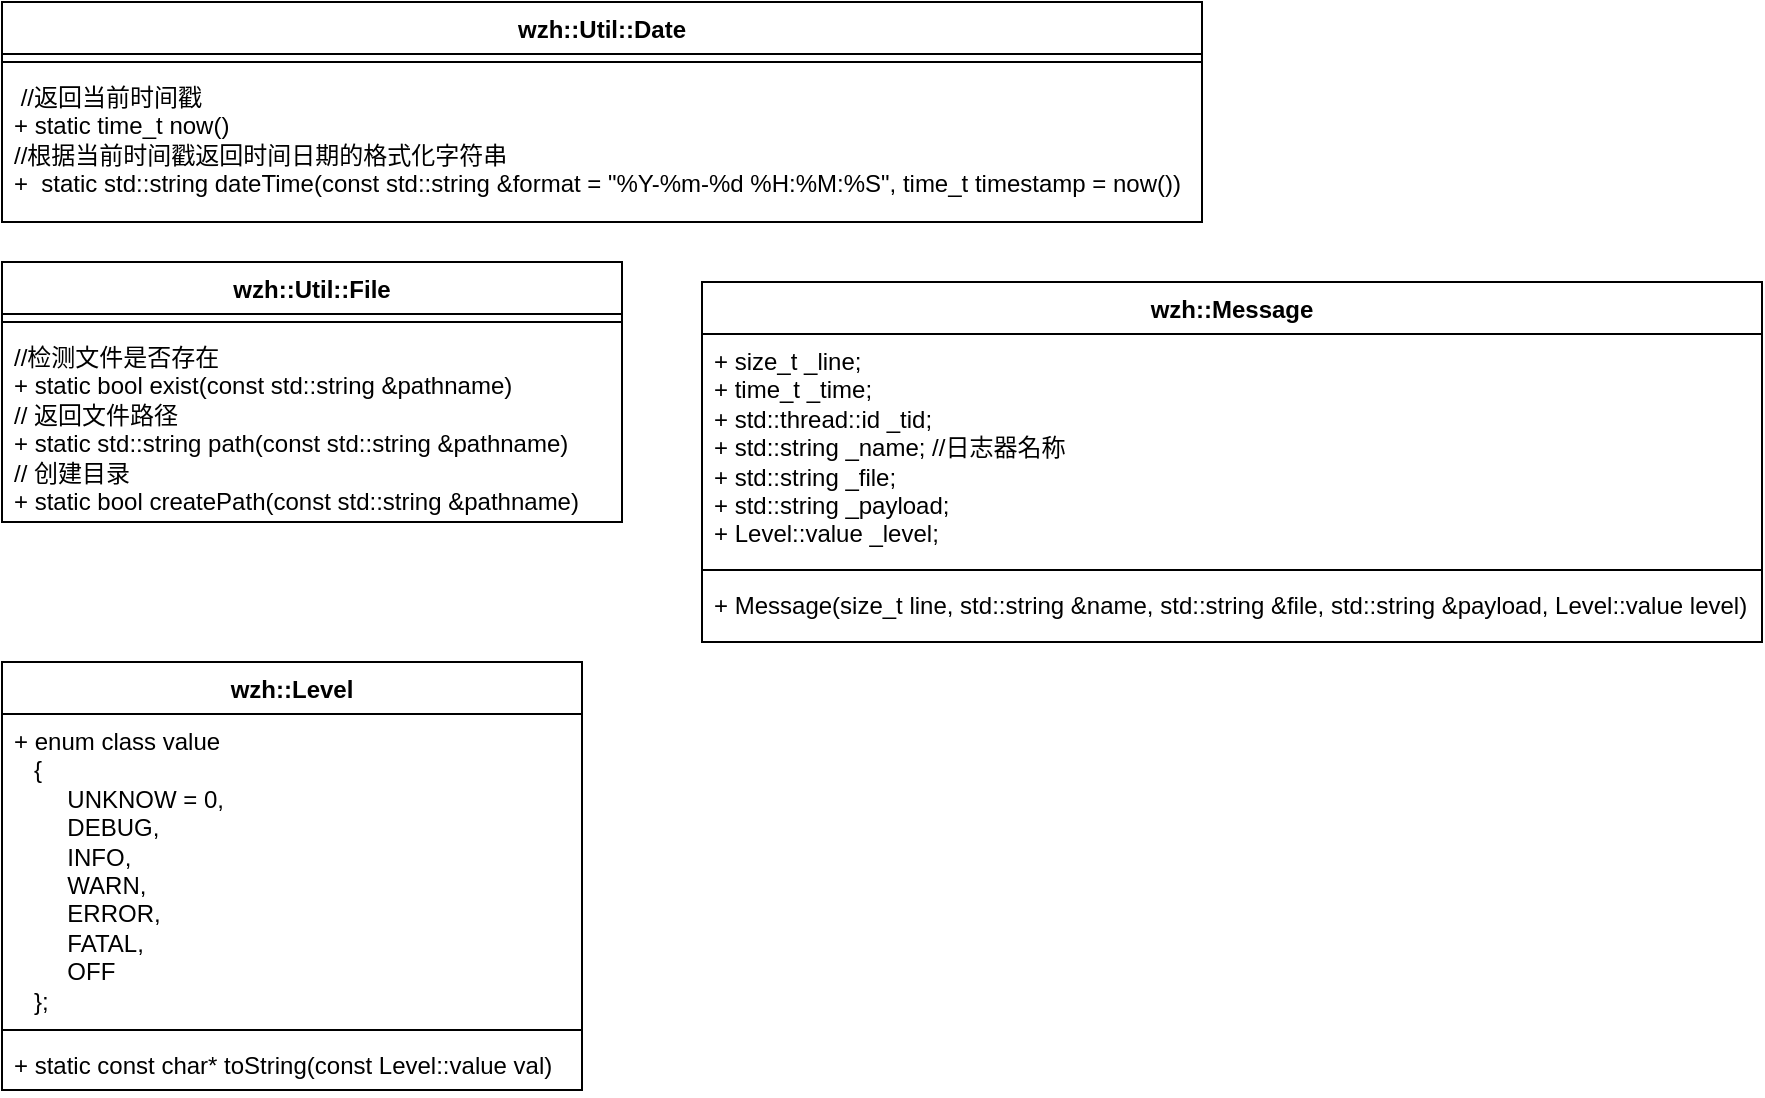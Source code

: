 <mxfile version="27.1.6">
  <diagram name="Page-1" id="0783ab3e-0a74-02c8-0abd-f7b4e66b4bec">
    <mxGraphModel dx="1833" dy="1644" grid="1" gridSize="10" guides="1" tooltips="1" connect="1" arrows="1" fold="1" page="1" pageScale="1" pageWidth="850" pageHeight="1100" background="none" math="0" shadow="0">
      <root>
        <mxCell id="0" />
        <mxCell id="1" parent="0" />
        <mxCell id="A5cPuoOQGIZ8REnbMsVx-27" value="wzh::Util::Date" style="swimlane;fontStyle=1;align=center;verticalAlign=top;childLayout=stackLayout;horizontal=1;startSize=26;horizontalStack=0;resizeParent=1;resizeParentMax=0;resizeLast=0;collapsible=1;marginBottom=0;whiteSpace=wrap;html=1;" vertex="1" parent="1">
          <mxGeometry x="-140" y="-20" width="600" height="110" as="geometry" />
        </mxCell>
        <mxCell id="A5cPuoOQGIZ8REnbMsVx-29" value="" style="line;strokeWidth=1;fillColor=none;align=left;verticalAlign=middle;spacingTop=-1;spacingLeft=3;spacingRight=3;rotatable=0;labelPosition=right;points=[];portConstraint=eastwest;strokeColor=inherit;" vertex="1" parent="A5cPuoOQGIZ8REnbMsVx-27">
          <mxGeometry y="26" width="600" height="8" as="geometry" />
        </mxCell>
        <mxCell id="A5cPuoOQGIZ8REnbMsVx-30" value="&lt;div&gt;&amp;nbsp;//返回当前时间戳&lt;/div&gt;&lt;div&gt;+&amp;nbsp;static time_t now()&lt;/div&gt;&lt;div&gt;//根据当前时间戳返回时间日期的格式化字符串&lt;/div&gt;&lt;div&gt;+&amp;nbsp;&amp;nbsp;static std::string dateTime(const std::string &amp;amp;format = &quot;%Y-%m-%d %H:%M:%S&quot;, time_t timestamp = now())&lt;/div&gt;" style="text;align=left;verticalAlign=top;spacingLeft=4;spacingRight=4;overflow=hidden;rotatable=0;points=[[0,0.5],[1,0.5]];portConstraint=eastwest;whiteSpace=wrap;html=1;" vertex="1" parent="A5cPuoOQGIZ8REnbMsVx-27">
          <mxGeometry y="34" width="600" height="76" as="geometry" />
        </mxCell>
        <mxCell id="A5cPuoOQGIZ8REnbMsVx-39" value="wzh::Util::File" style="swimlane;fontStyle=1;align=center;verticalAlign=top;childLayout=stackLayout;horizontal=1;startSize=26;horizontalStack=0;resizeParent=1;resizeParentMax=0;resizeLast=0;collapsible=1;marginBottom=0;whiteSpace=wrap;html=1;" vertex="1" parent="1">
          <mxGeometry x="-140" y="110" width="310" height="130" as="geometry" />
        </mxCell>
        <mxCell id="A5cPuoOQGIZ8REnbMsVx-41" value="" style="line;strokeWidth=1;fillColor=none;align=left;verticalAlign=middle;spacingTop=-1;spacingLeft=3;spacingRight=3;rotatable=0;labelPosition=right;points=[];portConstraint=eastwest;strokeColor=inherit;" vertex="1" parent="A5cPuoOQGIZ8REnbMsVx-39">
          <mxGeometry y="26" width="310" height="8" as="geometry" />
        </mxCell>
        <mxCell id="A5cPuoOQGIZ8REnbMsVx-42" value="//检测文件是否存在&lt;div&gt;+&amp;nbsp;static bool exist(const std::string &amp;amp;pathname)&lt;/div&gt;&lt;div&gt;// 返回文件路径&lt;/div&gt;&lt;div&gt;+&amp;nbsp;static std::string path(const std::string &amp;amp;pathname)&lt;/div&gt;&lt;div&gt;// 创建目录&amp;nbsp;&lt;/div&gt;&lt;div&gt;+&amp;nbsp;static bool createPath(const std::string &amp;amp;pathname)&lt;/div&gt;" style="text;strokeColor=none;fillColor=none;align=left;verticalAlign=top;spacingLeft=4;spacingRight=4;overflow=hidden;rotatable=0;points=[[0,0.5],[1,0.5]];portConstraint=eastwest;whiteSpace=wrap;html=1;" vertex="1" parent="A5cPuoOQGIZ8REnbMsVx-39">
          <mxGeometry y="34" width="310" height="96" as="geometry" />
        </mxCell>
        <mxCell id="A5cPuoOQGIZ8REnbMsVx-43" value="wzh::Message" style="swimlane;fontStyle=1;align=center;verticalAlign=top;childLayout=stackLayout;horizontal=1;startSize=26;horizontalStack=0;resizeParent=1;resizeParentMax=0;resizeLast=0;collapsible=1;marginBottom=0;whiteSpace=wrap;html=1;" vertex="1" parent="1">
          <mxGeometry x="210" y="120" width="530" height="180" as="geometry" />
        </mxCell>
        <mxCell id="A5cPuoOQGIZ8REnbMsVx-44" value="&lt;div&gt;+ size_t _line;&lt;/div&gt;&lt;div&gt;+ time_t _time;&lt;/div&gt;&lt;div&gt;+ std::thread::id _tid;&lt;/div&gt;&lt;div&gt;+ std::string _name; //日志器名称&lt;/div&gt;&lt;div&gt;+ std::string _file;&lt;/div&gt;&lt;div&gt;+ std::string _payload;&lt;/div&gt;&lt;div&gt;+ Level::value _level;&lt;/div&gt;" style="text;strokeColor=none;fillColor=none;align=left;verticalAlign=top;spacingLeft=4;spacingRight=4;overflow=hidden;rotatable=0;points=[[0,0.5],[1,0.5]];portConstraint=eastwest;whiteSpace=wrap;html=1;" vertex="1" parent="A5cPuoOQGIZ8REnbMsVx-43">
          <mxGeometry y="26" width="530" height="114" as="geometry" />
        </mxCell>
        <mxCell id="A5cPuoOQGIZ8REnbMsVx-45" value="" style="line;strokeWidth=1;fillColor=none;align=left;verticalAlign=middle;spacingTop=-1;spacingLeft=3;spacingRight=3;rotatable=0;labelPosition=right;points=[];portConstraint=eastwest;strokeColor=inherit;" vertex="1" parent="A5cPuoOQGIZ8REnbMsVx-43">
          <mxGeometry y="140" width="530" height="8" as="geometry" />
        </mxCell>
        <mxCell id="A5cPuoOQGIZ8REnbMsVx-46" value="+&amp;nbsp;&lt;span style=&quot;background-color: transparent;&quot;&gt;Message(size_t line, std::string &amp;amp;name, std::string &amp;amp;file,&amp;nbsp;&lt;/span&gt;&lt;span style=&quot;background-color: transparent; color: light-dark(rgb(0, 0, 0), rgb(255, 255, 255));&quot;&gt;std::string &amp;amp;payload, Level::value level)&lt;/span&gt;" style="text;strokeColor=none;fillColor=none;align=left;verticalAlign=top;spacingLeft=4;spacingRight=4;overflow=hidden;rotatable=0;points=[[0,0.5],[1,0.5]];portConstraint=eastwest;whiteSpace=wrap;html=1;" vertex="1" parent="A5cPuoOQGIZ8REnbMsVx-43">
          <mxGeometry y="148" width="530" height="32" as="geometry" />
        </mxCell>
        <mxCell id="A5cPuoOQGIZ8REnbMsVx-47" value="wzh::Level" style="swimlane;fontStyle=1;align=center;verticalAlign=top;childLayout=stackLayout;horizontal=1;startSize=26;horizontalStack=0;resizeParent=1;resizeParentMax=0;resizeLast=0;collapsible=1;marginBottom=0;whiteSpace=wrap;html=1;" vertex="1" parent="1">
          <mxGeometry x="-140" y="310" width="290" height="214" as="geometry" />
        </mxCell>
        <mxCell id="A5cPuoOQGIZ8REnbMsVx-48" value="+&amp;nbsp;&lt;span style=&quot;background-color: transparent;&quot;&gt;enum class value&lt;/span&gt;&lt;div&gt;&amp;nbsp; &amp;nbsp;{&lt;/div&gt;&lt;div&gt;&amp;nbsp; &amp;nbsp; &amp;nbsp; &amp;nbsp; UNKNOW = 0,&lt;/div&gt;&lt;div&gt;&amp;nbsp; &amp;nbsp; &amp;nbsp; &amp;nbsp; DEBUG,&lt;/div&gt;&lt;div&gt;&amp;nbsp; &amp;nbsp; &amp;nbsp; &amp;nbsp; INFO,&lt;/div&gt;&lt;div&gt;&amp;nbsp; &amp;nbsp; &amp;nbsp; &amp;nbsp; WARN,&lt;/div&gt;&lt;div&gt;&amp;nbsp; &amp;nbsp; &amp;nbsp; &amp;nbsp; ERROR,&lt;/div&gt;&lt;div&gt;&amp;nbsp; &amp;nbsp; &amp;nbsp; &amp;nbsp; FATAL,&lt;/div&gt;&lt;div&gt;&amp;nbsp; &amp;nbsp; &amp;nbsp; &amp;nbsp; OFF&lt;/div&gt;&lt;div&gt;&amp;nbsp; &amp;nbsp;};&lt;/div&gt;" style="text;strokeColor=none;fillColor=none;align=left;verticalAlign=top;spacingLeft=4;spacingRight=4;overflow=hidden;rotatable=0;points=[[0,0.5],[1,0.5]];portConstraint=eastwest;whiteSpace=wrap;html=1;" vertex="1" parent="A5cPuoOQGIZ8REnbMsVx-47">
          <mxGeometry y="26" width="290" height="154" as="geometry" />
        </mxCell>
        <mxCell id="A5cPuoOQGIZ8REnbMsVx-49" value="" style="line;strokeWidth=1;fillColor=none;align=left;verticalAlign=middle;spacingTop=-1;spacingLeft=3;spacingRight=3;rotatable=0;labelPosition=right;points=[];portConstraint=eastwest;strokeColor=inherit;" vertex="1" parent="A5cPuoOQGIZ8REnbMsVx-47">
          <mxGeometry y="180" width="290" height="8" as="geometry" />
        </mxCell>
        <mxCell id="A5cPuoOQGIZ8REnbMsVx-50" value="+&amp;nbsp;static const char* toString(const Level::value val)" style="text;strokeColor=none;fillColor=none;align=left;verticalAlign=top;spacingLeft=4;spacingRight=4;overflow=hidden;rotatable=0;points=[[0,0.5],[1,0.5]];portConstraint=eastwest;whiteSpace=wrap;html=1;" vertex="1" parent="A5cPuoOQGIZ8REnbMsVx-47">
          <mxGeometry y="188" width="290" height="26" as="geometry" />
        </mxCell>
      </root>
    </mxGraphModel>
  </diagram>
</mxfile>
